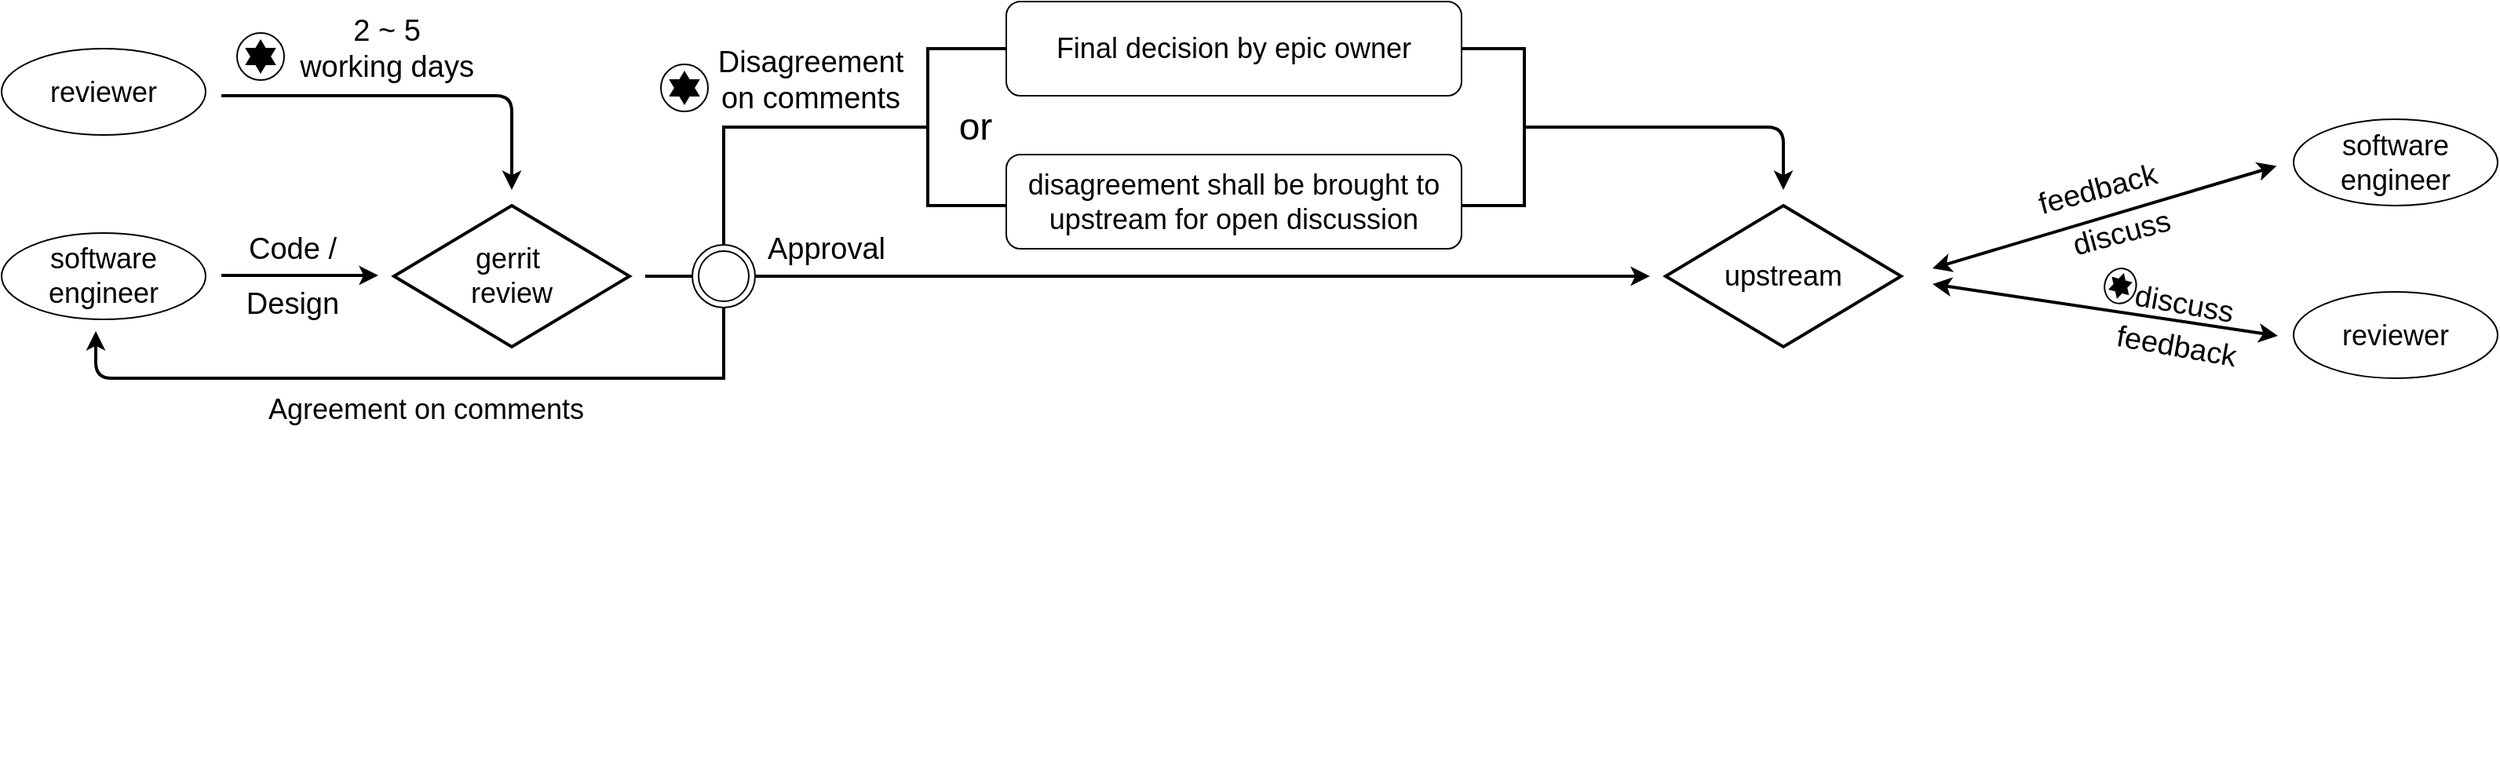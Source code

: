 <mxfile version="14.4.3" type="github" pages="3">
  <diagram id="kgpKYQtTHZ0yAKxKKP6v" name="Page-1">
    <mxGraphModel dx="3978" dy="1748" grid="1" gridSize="10" guides="1" tooltips="1" connect="1" arrows="1" fold="1" page="1" pageScale="1" pageWidth="850" pageHeight="1100" math="0" shadow="0">
      <root>
        <mxCell id="0" />
        <mxCell id="1" parent="0" />
        <mxCell id="YzUMx1QbLpSOJsKrvNUL-1" value="&lt;font style=&quot;font-size: 18px&quot;&gt;gerrit&amp;nbsp;&lt;br&gt;review&lt;/font&gt;" style="strokeWidth=2;html=1;shape=mxgraph.flowchart.decision;whiteSpace=wrap;" vertex="1" parent="1">
          <mxGeometry x="160" y="130" width="150" height="90" as="geometry" />
        </mxCell>
        <mxCell id="YzUMx1QbLpSOJsKrvNUL-2" value="" style="endArrow=classic;html=1;strokeColor=#000000;strokeWidth=2;" edge="1" parent="1">
          <mxGeometry width="50" height="50" relative="1" as="geometry">
            <mxPoint x="50" y="174.5" as="sourcePoint" />
            <mxPoint x="150" y="174.5" as="targetPoint" />
          </mxGeometry>
        </mxCell>
        <mxCell id="YzUMx1QbLpSOJsKrvNUL-10" value="" style="edgeStyle=segmentEdgeStyle;endArrow=classic;html=1;strokeColor=#000000;strokeWidth=2;" edge="1" parent="1">
          <mxGeometry width="50" height="50" relative="1" as="geometry">
            <mxPoint x="50" y="60" as="sourcePoint" />
            <mxPoint x="235" y="120" as="targetPoint" />
          </mxGeometry>
        </mxCell>
        <mxCell id="YzUMx1QbLpSOJsKrvNUL-29" value="&lt;span style=&quot;font-size: 18px&quot;&gt;upstream&lt;br&gt;&lt;/span&gt;" style="strokeWidth=2;html=1;shape=mxgraph.flowchart.decision;whiteSpace=wrap;" vertex="1" parent="1">
          <mxGeometry x="970" y="130" width="150" height="90" as="geometry" />
        </mxCell>
        <mxCell id="YzUMx1QbLpSOJsKrvNUL-36" value="&lt;span style=&quot;font-size: 18px&quot;&gt;software&lt;br&gt;engineer&lt;br&gt;&lt;/span&gt;" style="ellipse;whiteSpace=wrap;html=1;labelBackgroundColor=none;" vertex="1" parent="1">
          <mxGeometry x="-90" y="147.5" width="130" height="55" as="geometry" />
        </mxCell>
        <mxCell id="YzUMx1QbLpSOJsKrvNUL-40" value="&lt;span style=&quot;font-size: 18px&quot;&gt;reviewer&lt;br&gt;&lt;/span&gt;" style="ellipse;whiteSpace=wrap;html=1;labelBackgroundColor=none;" vertex="1" parent="1">
          <mxGeometry x="1370" y="185" width="130" height="55" as="geometry" />
        </mxCell>
        <mxCell id="YzUMx1QbLpSOJsKrvNUL-47" value="&lt;font style=&quot;font-size: 18px&quot;&gt;Final decision&amp;nbsp;by epic owner&lt;/font&gt;" style="rounded=1;whiteSpace=wrap;html=1;" vertex="1" parent="1">
          <mxGeometry x="550" width="290" height="60" as="geometry" />
        </mxCell>
        <mxCell id="YzUMx1QbLpSOJsKrvNUL-48" value="&lt;span style=&quot;font-size: 18px ; background-color: rgb(255 , 255 , 255)&quot;&gt;disagreement shall be brought to upstream&amp;nbsp;&lt;/span&gt;&lt;span style=&quot;font-size: 18px ; background-color: rgb(255 , 255 , 255)&quot;&gt;for open discussion&lt;/span&gt;" style="rounded=1;whiteSpace=wrap;html=1;" vertex="1" parent="1">
          <mxGeometry x="550" y="97.5" width="290" height="60" as="geometry" />
        </mxCell>
        <mxCell id="YzUMx1QbLpSOJsKrvNUL-49" value="" style="strokeWidth=2;html=1;shape=mxgraph.flowchart.annotation_2;align=left;labelPosition=right;pointerEvents=1;direction=west;" vertex="1" parent="1">
          <mxGeometry x="840" y="30" width="80" height="100" as="geometry" />
        </mxCell>
        <mxCell id="YzUMx1QbLpSOJsKrvNUL-64" value="" style="endArrow=classic;html=1;exitX=0;exitY=0.5;exitDx=0;exitDy=0;exitPerimeter=0;strokeWidth=2;" edge="1" parent="1" source="YzUMx1QbLpSOJsKrvNUL-49">
          <mxGeometry width="50" height="50" relative="1" as="geometry">
            <mxPoint x="1120" y="160" as="sourcePoint" />
            <mxPoint x="1045" y="120" as="targetPoint" />
            <Array as="points">
              <mxPoint x="1045" y="80" />
            </Array>
          </mxGeometry>
        </mxCell>
        <mxCell id="YzUMx1QbLpSOJsKrvNUL-78" value="" style="strokeWidth=2;html=1;shape=mxgraph.flowchart.annotation_1;align=left;pointerEvents=1;direction=west;" vertex="1" parent="1">
          <mxGeometry x="320" y="175" width="50" height="65" as="geometry" />
        </mxCell>
        <mxCell id="YzUMx1QbLpSOJsKrvNUL-79" value="" style="edgeStyle=segmentEdgeStyle;endArrow=classic;html=1;exitX=1;exitY=0;exitDx=0;exitDy=0;exitPerimeter=0;strokeWidth=2;" edge="1" parent="1" source="YzUMx1QbLpSOJsKrvNUL-78">
          <mxGeometry width="50" height="50" relative="1" as="geometry">
            <mxPoint x="220" y="240" as="sourcePoint" />
            <mxPoint x="-30" y="210" as="targetPoint" />
            <Array as="points">
              <mxPoint x="-30" y="240" />
            </Array>
          </mxGeometry>
        </mxCell>
        <mxCell id="YzUMx1QbLpSOJsKrvNUL-80" value="&lt;font style=&quot;font-size: 18px&quot;&gt;Agreement on comments&lt;/font&gt;" style="text;html=1;align=center;verticalAlign=middle;resizable=0;points=[];autosize=1;" vertex="1" parent="1">
          <mxGeometry x="70" y="250" width="220" height="20" as="geometry" />
        </mxCell>
        <mxCell id="YzUMx1QbLpSOJsKrvNUL-83" value="&lt;font style=&quot;font-size: 19px&quot;&gt;Disagreement&lt;br&gt;on comments&lt;/font&gt;" style="text;html=1;align=center;verticalAlign=middle;resizable=0;points=[];autosize=1;" vertex="1" parent="1">
          <mxGeometry x="360" y="30" width="130" height="40" as="geometry" />
        </mxCell>
        <mxCell id="YzUMx1QbLpSOJsKrvNUL-98" style="edgeStyle=orthogonalEdgeStyle;rounded=0;orthogonalLoop=1;jettySize=auto;html=1;exitX=1;exitY=1;exitDx=0;exitDy=0;exitPerimeter=0;strokeWidth=2;" edge="1" parent="1" source="YzUMx1QbLpSOJsKrvNUL-91">
          <mxGeometry relative="1" as="geometry">
            <mxPoint x="960" y="175" as="targetPoint" />
            <Array as="points">
              <mxPoint x="580" y="175" />
              <mxPoint x="580" y="175" />
            </Array>
          </mxGeometry>
        </mxCell>
        <mxCell id="YzUMx1QbLpSOJsKrvNUL-91" value="" style="strokeWidth=2;html=1;shape=mxgraph.flowchart.annotation_1;align=left;pointerEvents=1;" vertex="1" parent="1">
          <mxGeometry x="370" y="80" width="100" height="95" as="geometry" />
        </mxCell>
        <mxCell id="YzUMx1QbLpSOJsKrvNUL-95" value="" style="strokeWidth=2;html=1;shape=mxgraph.flowchart.annotation_2;align=left;labelPosition=right;pointerEvents=1;" vertex="1" parent="1">
          <mxGeometry x="450" y="30" width="100" height="100" as="geometry" />
        </mxCell>
        <mxCell id="YzUMx1QbLpSOJsKrvNUL-100" value="&lt;span style=&quot;font-size: 19px&quot;&gt;Approval&lt;/span&gt;" style="text;html=1;align=center;verticalAlign=middle;resizable=0;points=[];autosize=1;" vertex="1" parent="1">
          <mxGeometry x="390" y="147.5" width="90" height="20" as="geometry" />
        </mxCell>
        <mxCell id="YzUMx1QbLpSOJsKrvNUL-101" value="&lt;font style=&quot;font-size: 19px&quot;&gt;2 ~ 5&lt;br&gt;working days&lt;br&gt;&lt;/font&gt;" style="text;html=1;align=center;verticalAlign=middle;resizable=0;points=[];autosize=1;" vertex="1" parent="1">
          <mxGeometry x="90" y="10" width="130" height="40" as="geometry" />
        </mxCell>
        <mxCell id="YzUMx1QbLpSOJsKrvNUL-103" value="&lt;span style=&quot;font-size: 19px&quot;&gt;Code /&lt;/span&gt;" style="text;html=1;align=center;verticalAlign=middle;resizable=0;points=[];autosize=1;" vertex="1" parent="1">
          <mxGeometry x="60" y="147.5" width="70" height="20" as="geometry" />
        </mxCell>
        <mxCell id="YzUMx1QbLpSOJsKrvNUL-105" value="&lt;span style=&quot;font-size: 19px&quot;&gt;Design&lt;/span&gt;" style="text;html=1;align=center;verticalAlign=middle;resizable=0;points=[];autosize=1;" vertex="1" parent="1">
          <mxGeometry x="60" y="182.5" width="70" height="20" as="geometry" />
        </mxCell>
        <mxCell id="YzUMx1QbLpSOJsKrvNUL-107" value="" style="endArrow=classic;html=1;strokeWidth=2;entryX=-0.083;entryY=0.541;entryDx=0;entryDy=0;entryPerimeter=0;startArrow=classic;startFill=1;" edge="1" parent="1" target="YzUMx1QbLpSOJsKrvNUL-108">
          <mxGeometry width="50" height="50" relative="1" as="geometry">
            <mxPoint x="1140" y="170" as="sourcePoint" />
            <mxPoint x="1360" y="173" as="targetPoint" />
          </mxGeometry>
        </mxCell>
        <mxCell id="YzUMx1QbLpSOJsKrvNUL-108" value="&lt;span style=&quot;font-size: 18px&quot;&gt;software&lt;br&gt;engineer&lt;br&gt;&lt;/span&gt;" style="ellipse;whiteSpace=wrap;html=1;labelBackgroundColor=none;" vertex="1" parent="1">
          <mxGeometry x="1370" y="75" width="130" height="55" as="geometry" />
        </mxCell>
        <mxCell id="YzUMx1QbLpSOJsKrvNUL-113" value="" style="endArrow=classic;html=1;strokeWidth=2;startArrow=classic;startFill=1;" edge="1" parent="1">
          <mxGeometry width="50" height="50" relative="1" as="geometry">
            <mxPoint x="1140" y="180" as="sourcePoint" />
            <mxPoint x="1360" y="213" as="targetPoint" />
          </mxGeometry>
        </mxCell>
        <mxCell id="YzUMx1QbLpSOJsKrvNUL-115" value="&lt;span style=&quot;font-size: 19px&quot;&gt;feedback&lt;/span&gt;" style="text;html=1;align=center;verticalAlign=middle;resizable=0;points=[];autosize=1;rotation=-15;" vertex="1" parent="1">
          <mxGeometry x="1200" y="110" width="90" height="20" as="geometry" />
        </mxCell>
        <mxCell id="YzUMx1QbLpSOJsKrvNUL-116" value="&lt;span style=&quot;font-size: 19px&quot;&gt;discuss&lt;/span&gt;" style="text;html=1;align=center;verticalAlign=middle;resizable=0;points=[];autosize=1;rotation=-15;" vertex="1" parent="1">
          <mxGeometry x="1220" y="137.5" width="80" height="20" as="geometry" />
        </mxCell>
        <mxCell id="YzUMx1QbLpSOJsKrvNUL-119" value="&lt;span style=&quot;font-size: 19px&quot;&gt;feedback&lt;/span&gt;" style="text;html=1;align=center;verticalAlign=middle;resizable=0;points=[];autosize=1;rotation=10;" vertex="1" parent="1">
          <mxGeometry x="1250" y="210" width="90" height="20" as="geometry" />
        </mxCell>
        <mxCell id="YzUMx1QbLpSOJsKrvNUL-124" value="&lt;span style=&quot;font-size: 19px&quot;&gt;discuss&lt;/span&gt;" style="text;html=1;align=center;verticalAlign=middle;resizable=0;points=[];autosize=1;rotation=10;" vertex="1" parent="1">
          <mxGeometry x="1260" y="182.5" width="80" height="20" as="geometry" />
        </mxCell>
        <mxCell id="YzUMx1QbLpSOJsKrvNUL-125" value="&lt;span style=&quot;font-size: 18px&quot;&gt;reviewer&lt;br&gt;&lt;/span&gt;" style="ellipse;whiteSpace=wrap;html=1;labelBackgroundColor=none;" vertex="1" parent="1">
          <mxGeometry x="-90" y="30" width="130" height="55" as="geometry" />
        </mxCell>
        <mxCell id="YzUMx1QbLpSOJsKrvNUL-126" value="" style="ellipse;shape=doubleEllipse;whiteSpace=wrap;html=1;aspect=fixed;" vertex="1" parent="1">
          <mxGeometry x="350" y="155" width="40" height="40" as="geometry" />
        </mxCell>
        <mxCell id="YzUMx1QbLpSOJsKrvNUL-128" value="&lt;font style=&quot;font-size: 24px&quot;&gt;or&lt;/font&gt;" style="text;html=1;align=center;verticalAlign=middle;resizable=0;points=[];autosize=1;" vertex="1" parent="1">
          <mxGeometry x="510" y="70" width="40" height="20" as="geometry" />
        </mxCell>
        <mxCell id="YzUMx1QbLpSOJsKrvNUL-134" value="" style="shape=mxgraph.bpmn.shape;html=1;verticalLabelPosition=bottom;labelBackgroundColor=#ffffff;verticalAlign=top;align=center;perimeter=ellipsePerimeter;outlineConnect=0;outline=standard;symbol=star;" vertex="1" parent="1">
          <mxGeometry x="60" y="20" width="30" height="30" as="geometry" />
        </mxCell>
        <mxCell id="YzUMx1QbLpSOJsKrvNUL-139" value="" style="shape=mxgraph.bpmn.shape;html=1;verticalLabelPosition=bottom;labelBackgroundColor=#ffffff;verticalAlign=top;align=center;perimeter=ellipsePerimeter;outlineConnect=0;outline=standard;symbol=star;" vertex="1" parent="1">
          <mxGeometry x="330" y="40" width="30" height="30" as="geometry" />
        </mxCell>
        <mxCell id="YzUMx1QbLpSOJsKrvNUL-142" value="" style="shape=mxgraph.bpmn.shape;html=1;verticalLabelPosition=bottom;labelBackgroundColor=#ffffff;verticalAlign=top;align=center;perimeter=ellipsePerimeter;outlineConnect=0;outline=standard;symbol=star;rotation=15;" vertex="1" parent="1">
          <mxGeometry x="1249.68" y="169.96" width="20" height="22.5" as="geometry" />
        </mxCell>
        <mxCell id="YzUMx1QbLpSOJsKrvNUL-150" value="&lt;span style=&quot;font-size: 18px&quot;&gt;&lt;br&gt;&lt;/span&gt;" style="text;html=1;align=left;verticalAlign=middle;resizable=0;points=[];autosize=1;" vertex="1" parent="1">
          <mxGeometry x="-20" y="460" width="20" height="20" as="geometry" />
        </mxCell>
      </root>
    </mxGraphModel>
  </diagram>
  <diagram id="OGA2PJw_UlT3j55SiWSH" name="Page-2">
    <mxGraphModel dx="652" dy="364" grid="1" gridSize="10" guides="1" tooltips="1" connect="1" arrows="1" fold="1" page="1" pageScale="1" pageWidth="850" pageHeight="1100" math="0" shadow="0">
      <root>
        <mxCell id="ikFYxICGPyOF9WG6wNFF-0" />
        <mxCell id="ikFYxICGPyOF9WG6wNFF-1" parent="ikFYxICGPyOF9WG6wNFF-0" />
        <mxCell id="ikFYxICGPyOF9WG6wNFF-2" value="" style="endArrow=classic;html=1;strokeWidth=2;" edge="1" parent="ikFYxICGPyOF9WG6wNFF-1">
          <mxGeometry relative="1" as="geometry">
            <mxPoint x="330" y="219.83" as="sourcePoint" />
            <mxPoint x="230" y="219.83" as="targetPoint" />
          </mxGeometry>
        </mxCell>
        <mxCell id="ikFYxICGPyOF9WG6wNFF-3" value="&lt;span style=&quot;font-size: 15px&quot;&gt;&lt;b&gt;&amp;nbsp;2&amp;nbsp;&lt;/b&gt;&lt;/span&gt;" style="edgeLabel;resizable=0;html=1;align=center;verticalAlign=middle;" connectable="0" vertex="1" parent="ikFYxICGPyOF9WG6wNFF-2">
          <mxGeometry relative="1" as="geometry" />
        </mxCell>
        <mxCell id="ikFYxICGPyOF9WG6wNFF-4" value="&lt;font style=&quot;font-size: 15px&quot;&gt;remote reviewer&lt;/font&gt;" style="rounded=1;whiteSpace=wrap;html=1;" vertex="1" parent="ikFYxICGPyOF9WG6wNFF-1">
          <mxGeometry x="90" y="80" width="120" height="40" as="geometry" />
        </mxCell>
        <mxCell id="ikFYxICGPyOF9WG6wNFF-5" value="&lt;span style=&quot;font-size: 15px&quot;&gt;software engineer&lt;/span&gt;" style="rounded=1;whiteSpace=wrap;html=1;" vertex="1" parent="ikFYxICGPyOF9WG6wNFF-1">
          <mxGeometry x="80" y="200" width="140" height="40" as="geometry" />
        </mxCell>
        <mxCell id="ikFYxICGPyOF9WG6wNFF-6" value="&lt;font style=&quot;font-size: 15px&quot;&gt;local reviewer&lt;/font&gt;" style="rounded=1;whiteSpace=wrap;html=1;" vertex="1" parent="ikFYxICGPyOF9WG6wNFF-1">
          <mxGeometry x="90" y="320" width="120" height="40" as="geometry" />
        </mxCell>
        <mxCell id="ikFYxICGPyOF9WG6wNFF-7" value="&lt;font style=&quot;font-size: 16px&quot;&gt;upstream&lt;/font&gt;" style="ellipse;whiteSpace=wrap;html=1;" vertex="1" parent="ikFYxICGPyOF9WG6wNFF-1">
          <mxGeometry x="335" y="190" width="90" height="60" as="geometry" />
        </mxCell>
        <mxCell id="ikFYxICGPyOF9WG6wNFF-8" value="" style="endArrow=classic;html=1;strokeWidth=2;" edge="1" parent="ikFYxICGPyOF9WG6wNFF-1">
          <mxGeometry relative="1" as="geometry">
            <mxPoint x="230" y="200" as="sourcePoint" />
            <mxPoint x="330" y="200" as="targetPoint" />
          </mxGeometry>
        </mxCell>
        <mxCell id="ikFYxICGPyOF9WG6wNFF-9" value="&lt;b&gt;&lt;font style=&quot;font-size: 15px&quot;&gt;&amp;nbsp;1&amp;nbsp;&lt;/font&gt;&lt;/b&gt;" style="edgeLabel;resizable=0;html=1;align=center;verticalAlign=middle;" connectable="0" vertex="1" parent="ikFYxICGPyOF9WG6wNFF-8">
          <mxGeometry relative="1" as="geometry" />
        </mxCell>
        <mxCell id="ikFYxICGPyOF9WG6wNFF-10" value="" style="endArrow=classic;html=1;strokeWidth=2;rounded=1;startArrow=classic;startFill=1;exitX=0.354;exitY=1.114;exitDx=0;exitDy=0;exitPerimeter=0;" edge="1" parent="ikFYxICGPyOF9WG6wNFF-1" source="ikFYxICGPyOF9WG6wNFF-7">
          <mxGeometry relative="1" as="geometry">
            <mxPoint x="270.0" y="270" as="sourcePoint" />
            <mxPoint x="220" y="340" as="targetPoint" />
          </mxGeometry>
        </mxCell>
        <mxCell id="ikFYxICGPyOF9WG6wNFF-11" value="&lt;span style=&quot;font-size: 15px&quot;&gt;&lt;b&gt;&amp;nbsp;3&amp;nbsp;&lt;/b&gt;&lt;/span&gt;" style="edgeLabel;resizable=0;html=1;align=center;verticalAlign=middle;" connectable="0" vertex="1" parent="ikFYxICGPyOF9WG6wNFF-10">
          <mxGeometry relative="1" as="geometry" />
        </mxCell>
        <mxCell id="ikFYxICGPyOF9WG6wNFF-12" value="" style="endArrow=classic;html=1;strokeWidth=2;rounded=1;startArrow=classic;startFill=1;" edge="1" parent="ikFYxICGPyOF9WG6wNFF-1">
          <mxGeometry relative="1" as="geometry">
            <mxPoint x="220" y="100" as="sourcePoint" />
            <mxPoint x="360" y="190" as="targetPoint" />
          </mxGeometry>
        </mxCell>
        <mxCell id="ikFYxICGPyOF9WG6wNFF-13" value="&lt;span style=&quot;font-size: 15px&quot;&gt;&lt;b&gt;&amp;nbsp;3&amp;nbsp;&lt;/b&gt;&lt;/span&gt;" style="edgeLabel;resizable=0;html=1;align=center;verticalAlign=middle;" connectable="0" vertex="1" parent="ikFYxICGPyOF9WG6wNFF-12">
          <mxGeometry relative="1" as="geometry" />
        </mxCell>
        <mxCell id="ikFYxICGPyOF9WG6wNFF-14" value="" style="endArrow=classic;html=1;strokeWidth=2;startArrow=classic;startFill=1;" edge="1" parent="ikFYxICGPyOF9WG6wNFF-1">
          <mxGeometry relative="1" as="geometry">
            <mxPoint x="230.0" y="240" as="sourcePoint" />
            <mxPoint x="330" y="240" as="targetPoint" />
          </mxGeometry>
        </mxCell>
        <mxCell id="ikFYxICGPyOF9WG6wNFF-15" value="&lt;span style=&quot;font-size: 15px&quot;&gt;&lt;b&gt;&amp;nbsp;3&amp;nbsp;&lt;/b&gt;&lt;/span&gt;" style="edgeLabel;resizable=0;html=1;align=center;verticalAlign=middle;" connectable="0" vertex="1" parent="ikFYxICGPyOF9WG6wNFF-14">
          <mxGeometry relative="1" as="geometry" />
        </mxCell>
      </root>
    </mxGraphModel>
  </diagram>
  <diagram id="VhINNStEITHVVwP1rIB6" name="Page-3">
    <mxGraphModel dx="920" dy="514" grid="1" gridSize="10" guides="1" tooltips="1" connect="1" arrows="1" fold="1" page="1" pageScale="1" pageWidth="850" pageHeight="1100" math="0" shadow="0">
      <root>
        <mxCell id="vIWdFuxRtKTCe7oqXCKk-0" />
        <mxCell id="vIWdFuxRtKTCe7oqXCKk-1" parent="vIWdFuxRtKTCe7oqXCKk-0" />
        <mxCell id="F-2lG8NlG2idxqETznzg-2" value="&lt;font style=&quot;font-size: 15px&quot;&gt;remote reviewer&lt;/font&gt;" style="rounded=1;whiteSpace=wrap;html=1;" vertex="1" parent="vIWdFuxRtKTCe7oqXCKk-1">
          <mxGeometry x="90" y="80" width="120" height="40" as="geometry" />
        </mxCell>
        <mxCell id="F-2lG8NlG2idxqETznzg-3" value="&lt;span style=&quot;font-size: 15px&quot;&gt;software engineer&lt;/span&gt;" style="rounded=1;whiteSpace=wrap;html=1;" vertex="1" parent="vIWdFuxRtKTCe7oqXCKk-1">
          <mxGeometry x="80" y="200" width="140" height="40" as="geometry" />
        </mxCell>
        <mxCell id="F-2lG8NlG2idxqETznzg-4" value="&lt;font style=&quot;font-size: 15px&quot;&gt;local reviewer&lt;/font&gt;" style="rounded=1;whiteSpace=wrap;html=1;" vertex="1" parent="vIWdFuxRtKTCe7oqXCKk-1">
          <mxGeometry x="90" y="320" width="120" height="40" as="geometry" />
        </mxCell>
        <mxCell id="F-2lG8NlG2idxqETznzg-5" value="&lt;span style=&quot;font-size: 16px&quot;&gt;gerrit&lt;/span&gt;" style="ellipse;whiteSpace=wrap;html=1;" vertex="1" parent="vIWdFuxRtKTCe7oqXCKk-1">
          <mxGeometry x="335" y="190" width="90" height="60" as="geometry" />
        </mxCell>
        <mxCell id="F-2lG8NlG2idxqETznzg-8" value="" style="endArrow=none;html=1;strokeWidth=2;rounded=1;startArrow=classic;startFill=1;exitX=0.522;exitY=1.133;exitDx=0;exitDy=0;exitPerimeter=0;endFill=0;" edge="1" parent="vIWdFuxRtKTCe7oqXCKk-1" source="F-2lG8NlG2idxqETznzg-5">
          <mxGeometry relative="1" as="geometry">
            <mxPoint x="270.0" y="270" as="sourcePoint" />
            <mxPoint x="220.0" y="340" as="targetPoint" />
          </mxGeometry>
        </mxCell>
        <mxCell id="F-2lG8NlG2idxqETznzg-9" value="&lt;span style=&quot;font-size: 15px&quot;&gt;&lt;b&gt;feedback&lt;/b&gt;&lt;/span&gt;" style="edgeLabel;resizable=0;html=1;align=center;verticalAlign=middle;" connectable="0" vertex="1" parent="F-2lG8NlG2idxqETznzg-8">
          <mxGeometry relative="1" as="geometry" />
        </mxCell>
        <mxCell id="F-2lG8NlG2idxqETznzg-10" value="" style="endArrow=classic;html=1;strokeWidth=2;rounded=1;startArrow=none;startFill=0;entryX=0.435;entryY=-0.053;entryDx=0;entryDy=0;entryPerimeter=0;" edge="1" parent="vIWdFuxRtKTCe7oqXCKk-1" target="F-2lG8NlG2idxqETznzg-5">
          <mxGeometry relative="1" as="geometry">
            <mxPoint x="220.0" y="100" as="sourcePoint" />
            <mxPoint x="360" y="180" as="targetPoint" />
          </mxGeometry>
        </mxCell>
        <mxCell id="F-2lG8NlG2idxqETznzg-11" value="&lt;span style=&quot;font-size: 15px&quot;&gt;&lt;b&gt;feedback&lt;/b&gt;&lt;/span&gt;" style="edgeLabel;resizable=0;html=1;align=center;verticalAlign=middle;" connectable="0" vertex="1" parent="F-2lG8NlG2idxqETznzg-10">
          <mxGeometry relative="1" as="geometry" />
        </mxCell>
        <mxCell id="F-2lG8NlG2idxqETznzg-14" value="" style="shape=crossbar;whiteSpace=wrap;html=1;rounded=1;" vertex="1" parent="vIWdFuxRtKTCe7oqXCKk-1">
          <mxGeometry x="90" y="370" width="290" height="20" as="geometry" />
        </mxCell>
        <mxCell id="F-2lG8NlG2idxqETznzg-15" value="&lt;font style=&quot;font-size: 14px&quot;&gt;long timespan(month, etc)&lt;/font&gt;" style="text;html=1;align=center;verticalAlign=middle;resizable=0;points=[];autosize=1;fontSize=15;" vertex="1" parent="vIWdFuxRtKTCe7oqXCKk-1">
          <mxGeometry x="145" y="390" width="180" height="20" as="geometry" />
        </mxCell>
        <mxCell id="F-2lG8NlG2idxqETznzg-17" value="" style="endArrow=classic;html=1;strokeColor=#000000;strokeWidth=2;" edge="1" parent="vIWdFuxRtKTCe7oqXCKk-1">
          <mxGeometry width="50" height="50" relative="1" as="geometry">
            <mxPoint x="230" y="220" as="sourcePoint" />
            <mxPoint x="330" y="220" as="targetPoint" />
          </mxGeometry>
        </mxCell>
        <mxCell id="F-2lG8NlG2idxqETznzg-25" value="" style="endArrow=classic;html=1;strokeWidth=2;rounded=1;startArrow=classic;startFill=1;" edge="1" parent="vIWdFuxRtKTCe7oqXCKk-1">
          <mxGeometry relative="1" as="geometry">
            <mxPoint x="149.66" y="130" as="sourcePoint" />
            <mxPoint x="150" y="190" as="targetPoint" />
          </mxGeometry>
        </mxCell>
        <mxCell id="F-2lG8NlG2idxqETznzg-26" value="&lt;span style=&quot;font-size: 15px&quot;&gt;&lt;b&gt;discuss&lt;/b&gt;&lt;/span&gt;" style="edgeLabel;resizable=0;html=1;align=center;verticalAlign=middle;" connectable="0" vertex="1" parent="F-2lG8NlG2idxqETznzg-25">
          <mxGeometry relative="1" as="geometry" />
        </mxCell>
        <mxCell id="F-2lG8NlG2idxqETznzg-28" value="" style="endArrow=classic;html=1;strokeWidth=2;rounded=1;startArrow=classic;startFill=1;" edge="1" parent="vIWdFuxRtKTCe7oqXCKk-1">
          <mxGeometry relative="1" as="geometry">
            <mxPoint x="149.66" y="250.0" as="sourcePoint" />
            <mxPoint x="150" y="310.0" as="targetPoint" />
          </mxGeometry>
        </mxCell>
        <mxCell id="F-2lG8NlG2idxqETznzg-29" value="&lt;span style=&quot;font-size: 15px&quot;&gt;&lt;b&gt;discuss&lt;/b&gt;&lt;/span&gt;" style="edgeLabel;resizable=0;html=1;align=center;verticalAlign=middle;" connectable="0" vertex="1" parent="F-2lG8NlG2idxqETznzg-28">
          <mxGeometry relative="1" as="geometry" />
        </mxCell>
      </root>
    </mxGraphModel>
  </diagram>
</mxfile>
